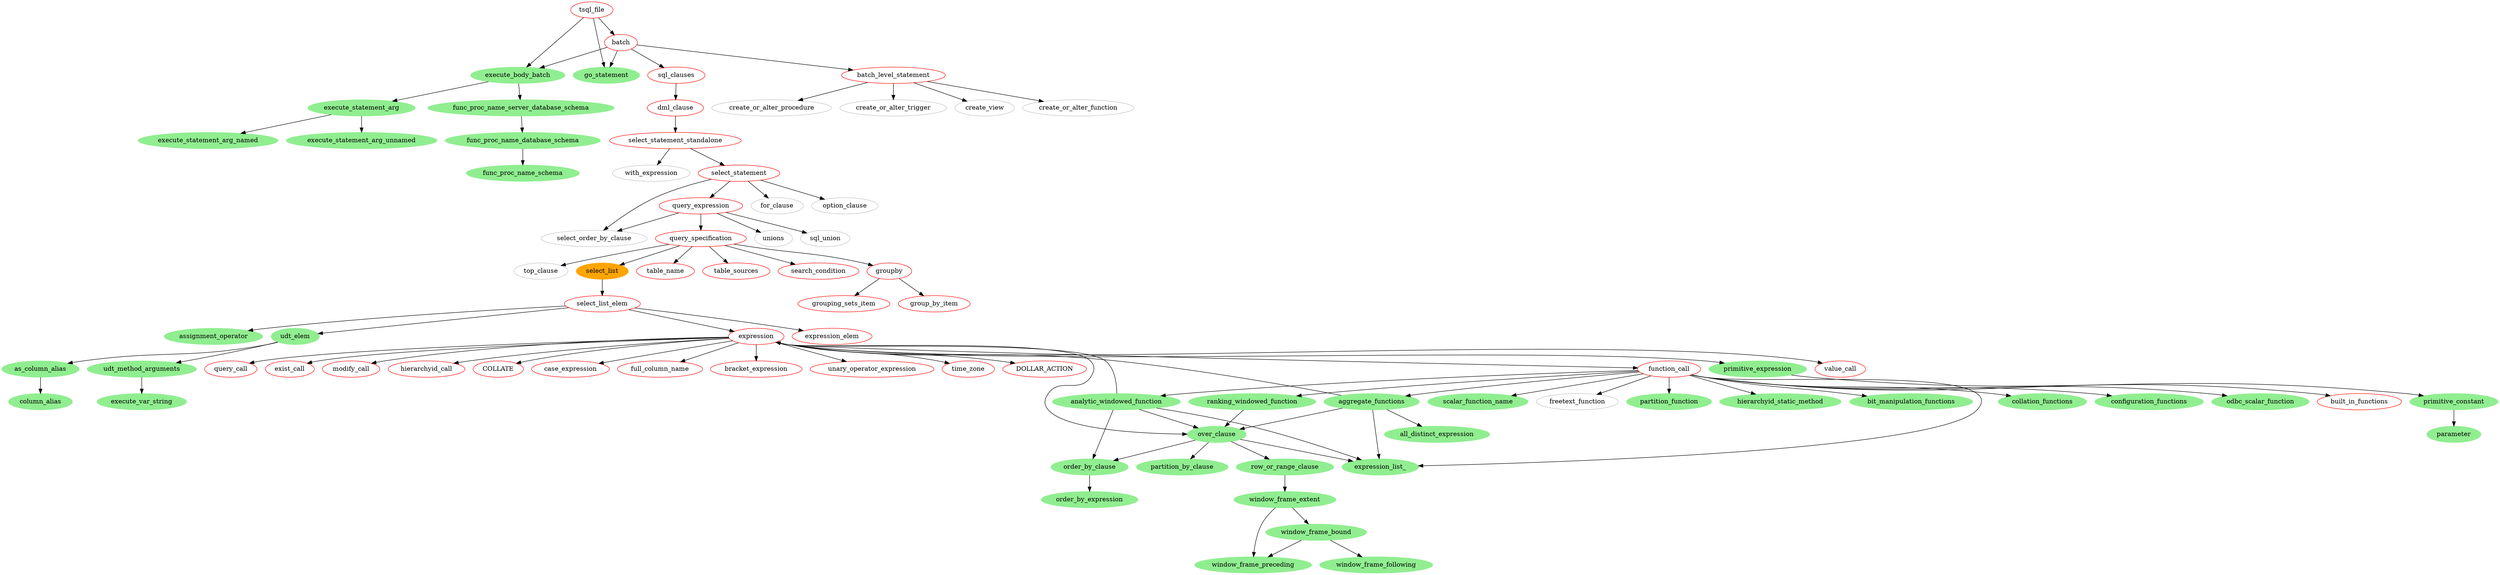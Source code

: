 digraph Roadmap {
  node [color=red]

  
  subgraph {
  tsql_file
    [URL="https://github.com/Crary-Systems/tree-sitter-tsql/blob/main/grammar.js#L46"]

  tsql_file -> batch
  tsql_file -> execute_body_batch
  tsql_file -> go_statement
}

  subgraph {
  batch
    [URL="https://github.com/Crary-Systems/tree-sitter-tsql/blob/main/grammar.js#L51"]

  batch -> go_statement;
  batch -> execute_body_batch;

  batch -> sql_clauses;
  batch -> batch_level_statement;
}

  subgraph {
  execute_body_batch
    [style=filled
    ,color=lightgreen
    ,URL="https://github.com/Crary-Systems/tree-sitter-tsql/blob/main/test/corpus/batch.txt#L74"]

  execute_body_batch -> func_proc_name_server_database_schema
  execute_body_batch -> execute_statement_arg
}

  subgraph {
  go_statement [style=filled, color=lightgreen, URL="https://github.com/Crary-Systems/tree-sitter-tsql/blob/main/test/corpus/go.txt"]
}

  subgraph {
  execute_statement_arg
    [style=filled
    ,color=lightgreen
    ,URL="https://github.com/Crary-Systems/tree-sitter-tsql/blob/main/test/corpus/execute_statement_arg.txt"]

  execute_statement_arg -> execute_statement_arg_named
  execute_statement_arg -> execute_statement_arg_unnamed
}

  subgraph {
  execute_statement_arg_named
    [style=filled
    ,color=lightgreen
    ,URL="https://github.com/Crary-Systems/tree-sitter-tsql/blob/main/test/corpus/execute_statement_arg.txt#L2"]
}

  subgraph {
  execute_statement_arg_unnamed
    [style=filled
    ,color=lightgreen
    ,URL="https://github.com/Crary-Systems/tree-sitter-tsql/blob/main/test/corpus/execute_statement_arg.txt#L42"]
}

  subgraph {
  func_proc_name_server_database_schema
    [style=filled
    ,color=lightgreen
    ,URL="https://github.com/Crary-Systems/tree-sitter-tsql/blob/main/test/corpus/func_proc_name_server_database_schema.txt"]

  func_proc_name_server_database_schema -> func_proc_name_database_schema
}

  subgraph {
  func_proc_name_database_schema
    [style=filled
    ,color=lightgreen
    ,URL="https://github.com/Crary-Systems/tree-sitter-tsql/blob/main/test/corpus/func_proc_name_server_database_schema.txt"]

  func_proc_name_database_schema -> func_proc_name_schema
}

  subgraph {
  func_proc_name_schema
    [style=filled
    ,color=lightgreen
    ,URL="https://github.com/Crary-Systems/tree-sitter-tsql/blob/main/test/corpus/func_proc_name_server_database_schema.txt"]
}


  ## TODO
  subgraph {
  sql_clauses
    [URL="https://github.com/Crary-Systems/tree-sitter-tsql/blob/4dda5f0b2a1d0c921fa68dff7fd5ffdb39467df3/grammar.js#L118-L122"]

  sql_clauses -> dml_clause
}

  subgraph {
  dml_clause
    [URL="https://github.com/Crary-Systems/tree-sitter-tsql/blob/4dda5f0b2a1d0c921fa68dff7fd5ffdb39467df3/grammar.js#L192-L195"]

  dml_clause -> select_statement_standalone
}

  subgraph {
  select_statement_standalone
    [URL="https://github.com/Crary-Systems/tree-sitter-tsql/blob/4dda5f0b2a1d0c921fa68dff7fd5ffdb39467df3/grammar.js#L197-L200"]

  select_statement_standalone -> select_statement

  ##TODO
  select_statement_standalone -> with_expression
}

  subgraph {
  with_expression
    [color=gray]
}

  subgraph {
  select_statement
    [URL="https://github.com/Crary-Systems/tree-sitter-tsql/blob/1f56e8217a05e0a7e09ce2955aee4c340190c598/grammar.js#L202-L206"]

  select_statement -> query_expression

  ##TODO
  select_statement -> select_order_by_clause
  select_statement -> for_clause
  select_statement -> option_clause
}

  subgraph {
  query_expression
    [URL="https://github.com/Crary-Systems/tree-sitter-tsql/blob/main/grammar.js#L208-L211"]

  query_expression -> query_specification

  query_expression -> select_order_by_clause
  query_expression -> unions
  query_expression -> sql_union
}

  subgraph {
  for_clause
    [color=gray]
}

  subgraph {
  option_clause
    [color=gray]
}

  subgraph {
  select_order_by_clause
    [color=gray]
}

  subgraph {
  unions
    [color=gray]
}

  subgraph {
  sql_union
    [color=gray]
}


  subgraph {
  assignment_operator
    [style=filled
    ,color=lightgreen
    ,URL="https://github.com/Crary-Systems/tree-sitter-tsql/blob/main/test/corpus/assignment_operator.txt"]
}

  subgraph {
  query_specification
    [URL="https://github.com/Crary-Systems/tree-sitter-tsql/blob/c1d4d4d9d830cdf8ec41142c705d269b1ea84c8e/grammar.js#L213-L218"]

  query_specification -> top_clause
  query_specification -> select_list
  query_specification -> table_name
  query_specification -> table_sources
  query_specification -> search_condition

  query_specification -> groupby
}

  subgraph {
  select_list
    [style=filled
    ,color=orange
    ,URL="https://github.com/Crary-Systems/tree-sitter-tsql/blob/main/test/corpus/select.txt"]

  select_list -> select_list_elem
}

  subgraph {
  select_list_elem
    [URL="https://github.com/Crary-Systems/tree-sitter-tsql/blob/c1d4d4d9d830cdf8ec41142c705d269b1ea84c8e/grammar.js#L225-L232"]

  select_list_elem -> udt_elem
  select_list_elem -> assignment_operator

  select_list_elem -> expression
  select_list_elem -> expression_elem
}

  subgraph {
  top_clause
    [color=gray]
}


  subgraph {
  create_or_alter_function
}

  subgraph {
  create_or_alter_procedure
}

  subgraph {
  create_or_alter_trigger
}

  subgraph {
  create_view
}

  subgraph {
  expression_elem
}

  subgraph {
  group_by_item
}

  subgraph {
  grouping_sets_item
}

  subgraph {
  search_condition
}

  subgraph {
  table_name
}

  subgraph {
  table_sources
}

  subgraph {
  udt_elem
    [style=filled
    ,color=lightgreen
    ,URL="https://github.com/Crary-Systems/tree-sitter-tsql/blob/main/test/corpus/udt_elem.txt"]

  udt_elem -> udt_method_arguments
  udt_elem -> as_column_alias
}

  subgraph {
  as_column_alias
    [style=filled
    ,color=lightgreen
    ,URL="https://github.com/Crary-Systems/tree-sitter-tsql/blob/main/test/corpus/as_column_alias.txt"]

  as_column_alias -> column_alias
}

  subgraph {
  column_alias
    [style=filled
    ,color=lightgreen
    ,URL="https://github.com/Crary-Systems/tree-sitter-tsql/blob/main/test/corpus/column_alias.txt"]
}

  subgraph {
  execute_var_string
    [style=filled
    ,color=lightgreen
    ,URL="https://github.com/Crary-Systems/tree-sitter-tsql/blob/main/test/corpus/execute_var_string.txt"]
}

  subgraph {
  udt_method_arguments
    [style=filled
    ,color=lightgreen
    ,URL="https://github.com/Crary-Systems/tree-sitter-tsql/blob/main/test/corpus/udt_method_arguments.txt"]

  udt_method_arguments -> execute_var_string
}


  subgraph {
  expression
    [URL="https://github.com/Crary-Systems/tree-sitter-tsql/blob/c1d4d4d9d830cdf8ec41142c705d269b1ea84c8e/grammar.js#L320-L326"]

	expression -> primitive_expression
	expression -> function_call
	expression -> value_call
	expression -> query_call
	expression -> exist_call
	expression -> modify_call
	expression -> hierarchyid_call
	expression -> COLLATE
	expression -> case_expression
	expression -> full_column_name
	expression -> bracket_expression
	expression -> unary_operator_expression
	expression -> time_zone
	expression -> over_clause
	expression -> DOLLAR_ACTION

}

  subgraph {
  COLLATE
}

  subgraph {
  DOLLAR_ACTION
}

  subgraph {
  bracket_expression
}

  subgraph {
  case_expression
}

  subgraph {
  exist_call
}

  subgraph {
  full_column_name
}

  subgraph {
  function_call

  function_call -> odbc_scalar_function

  function_call -> ranking_windowed_function
  function_call -> aggregate_functions
  function_call -> analytic_windowed_function
  function_call -> built_in_functions
  function_call -> scalar_function_name
  function_call -> freetext_function
  function_call -> partition_function
  function_call -> hierarchyid_static_method
  function_call -> expression_list_
  function_call -> bit_manipulation_functions
  function_call -> collation_functions
  function_call -> configuration_functions

}


  subgraph {
  odbc_scalar_function
    [style=filled
    ,color=lightgreen
    ,URL="https://github.com/Crary-Systems/tree-sitter-tsql/blob/main/test/corpus/odbc_scalar_functions.txt"]
}


  subgraph {
  aggregate_functions
    [style=filled
    ,color=lightgreen
    ,URL="https://github.com/Crary-Systems/tree-sitter-tsql/blob/main/test/corpus/aggregate_functions.txt"]

  aggregate_functions -> all_distinct_expression
  aggregate_functions -> over_clause
  aggregate_functions -> expression
  aggregate_functions -> expression_list_
}

  subgraph {
  all_distinct_expression
    [style=filled
    ,color=lightgreen
    ,URL="https://github.com/Crary-Systems/tree-sitter-tsql/blob/main/test/corpus/all_distinct_expression.txt"]
}

  subgraph {
  groupby
    [URL="https://github.com/Crary-Systems/tree-sitter-tsql/blob/main/test/corpus/groupby.txt"]

  groupby -> group_by_item
  groupby -> grouping_sets_item
}


  subgraph {
  analytic_windowed_function
    [style=filled
    ,color=lightgreen
    ,URL="https://github.com/Crary-Systems/tree-sitter-tsql/blob/main/test/corpus/analytic_windowed_function.txt"]

  analytic_windowed_function -> over_clause
  analytic_windowed_function -> order_by_clause
  analytic_windowed_function -> expression
  analytic_windowed_function -> expression_list_
}

  subgraph {
  built_in_functions
    [URL="https://github.com/Crary-Systems/tree-sitter-tsql/blob/main/grammar/builtins.js#L180"]
}

  subgraph {
  expression_list_
    [style=filled
    ,color=lightgreen
    ,URL="https://github.com/Crary-Systems/tree-sitter-tsql/blob/main/test/corpus/expression_list.txt"]
}

  subgraph {
  freetext_function
    [color=gray]
}

  subgraph {
  hierarchyid_static_method
    [style=filled
    ,color=lightgreen
    ,URL="https://github.com/Crary-Systems/tree-sitter-tsql/blob/main/test/corpus/hierarchyid_static_method.txt"]
}

  subgraph {
  partition_function
    [style=filled
    ,color=lightgreen
    ,URL="https://github.com/Crary-Systems/tree-sitter-tsql/blob/main/test/corpus/partition_function.txt"]
}

  subgraph {
  ranking_windowed_function
    [style=filled
    ,color=lightgreen
    ,URL="https://github.com/Crary-Systems/tree-sitter-tsql/blob/main/test/corpus/ranking_windowed_function.txt"]

  ranking_windowed_function -> over_clause
}

  subgraph {
  row_or_range_clause
    [style=filled
    ,color=lightgreen
    ,URL="https://github.com/Crary-Systems/tree-sitter-tsql/blob/main/test/corpus/row_or_range_clause.txt"]

  row_or_range_clause -> window_frame_extent
}

  subgraph {
  partition_by_clause
    [style=filled
    ,color=lightgreen
    ,URL="https://github.com/Crary-Systems/tree-sitter-tsql/blob/main/test/corpus/over_clause.txt#L25"]
}

  subgraph {
  order_by_clause
    [style=filled
    ,color=lightgreen
    ,URL="https://github.com/Crary-Systems/tree-sitter-tsql/blob/main/test/corpus/order_by_clause.txt"]

  order_by_clause -> order_by_expression
}

  subgraph {
  order_by_expression
    [style=filled
    ,color=lightgreen
    ,URL="https://github.com/Crary-Systems/tree-sitter-tsql/blob/main/test/corpus/order_by_expression.txt"]
}

  subgraph {
  window_frame_extent
    [style=filled
    ,color=lightgreen
    ,URL="https://github.com/Crary-Systems/tree-sitter-tsql/blob/main/test/corpus/window_frame_extent.txt"]

  window_frame_extent -> window_frame_preceding
  window_frame_extent -> window_frame_bound
}

  subgraph {
  window_frame_bound
    [style=filled
    ,color=lightgreen
    ,URL="https://github.com/Crary-Systems/tree-sitter-tsql/blob/main/test/corpus/window_frame_bound.txt"]

  window_frame_bound -> window_frame_preceding
  window_frame_bound -> window_frame_following
}

  subgraph {
  window_frame_preceding
    [style=filled
    ,color=lightgreen
    ,URL="https://github.com/Crary-Systems/tree-sitter-tsql/blob/main/test/corpus/window_frame_preceding.txt"]
}

  subgraph {
  window_frame_following
    [style=filled
    ,color=lightgreen
    ,URL="https://github.com/Crary-Systems/tree-sitter-tsql/blob/main/test/corpus/window_frame_following.txt"]
}


  subgraph {
  scalar_function_name
    [style=filled
    ,color=lightgreen
    ,URL="https://github.com/Crary-Systems/tree-sitter-tsql/blob/main/test/corpus/scalar_function.txt"]
}


  subgraph {
  hierarchyid_call
}

  subgraph {
  modify_call
}

  subgraph {
  over_clause
    [style=filled
    ,color=lightgreen
    ,URL="https://github.com/Crary-Systems/tree-sitter-tsql/blob/main/test/corpus/over_clause.txt"]

  over_clause -> expression_list_
  over_clause -> partition_by_clause
  over_clause -> order_by_clause
  over_clause -> row_or_range_clause

}

  subgraph {
  primitive_expression
    [style=filled
    ,color=lightgreen
    ,URL="https://github.com/Crary-Systems/tree-sitter-tsql/blob/main/test/corpus/primitive_expression.txt"]

  primitive_expression -> primitive_constant
}

  subgraph {
  query_call
}

  subgraph {
  time_zone
}

  subgraph {
  unary_operator_expression
}

  subgraph {
  value_call
}

  subgraph {
  primitive_constant
    [style=filled
    ,color=lightgreen
    ,URL="https://github.com/Crary-Systems/tree-sitter-tsql/blob/main/test/corpus/primitive_constant.txt"]

  primitive_constant -> parameter
}

  subgraph {
  parameter
    [style=filled
    ,color=lightgreen
    ,URL="https://github.com/Crary-Systems/tree-sitter-tsql/blob/main/test/corpus/parameter.txt"]
}

  subgraph {
  bit_manipulation_functions
    [style=filled
    ,color=lightgreen
    ,URL="https://github.com/Crary-Systems/tree-sitter-tsql/blob/main/test/corpus/bit_manipulation_functions.txt"]
}

  subgraph {
  collation_functions
    [style=filled
    ,color=lightgreen
    ,URL="https://github.com/Crary-Systems/tree-sitter-tsql/blob/main/test/corpus/collation_functions.txt"]
}

  subgraph {
  configuration_functions
    [style=filled
    ,color=lightgreen
    ,URL="https://github.com/Crary-Systems/tree-sitter-tsql/blob/main/test/corpus/configuration_functions.txt"]
}


  subgraph {
  batch_level_statement
    [URL="https://github.com/Crary-Systems/tree-sitter-tsql/blob/main/grammar.js#L116"]

  //TODO ROADMAP
  batch_level_statement -> create_or_alter_function
  batch_level_statement -> create_or_alter_procedure
  batch_level_statement -> create_or_alter_trigger
  batch_level_statement -> create_view

  create_or_alter_function
    [color=gray]
  create_or_alter_procedure
    [color=gray]
  create_or_alter_trigger
    [color=gray]
  create_view
    [color=gray]
}

}
